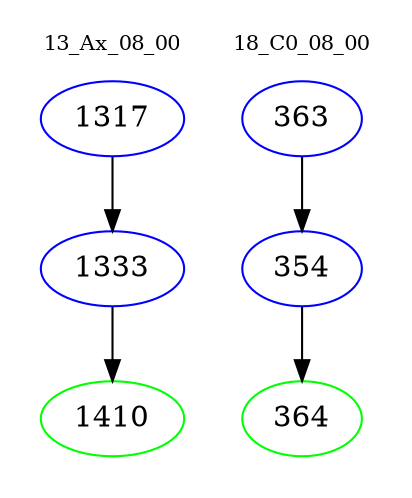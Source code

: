digraph{
subgraph cluster_0 {
color = white
label = "13_Ax_08_00";
fontsize=10;
T0_1317 [label="1317", color="blue"]
T0_1317 -> T0_1333 [color="black"]
T0_1333 [label="1333", color="blue"]
T0_1333 -> T0_1410 [color="black"]
T0_1410 [label="1410", color="green"]
}
subgraph cluster_1 {
color = white
label = "18_C0_08_00";
fontsize=10;
T1_363 [label="363", color="blue"]
T1_363 -> T1_354 [color="black"]
T1_354 [label="354", color="blue"]
T1_354 -> T1_364 [color="black"]
T1_364 [label="364", color="green"]
}
}
